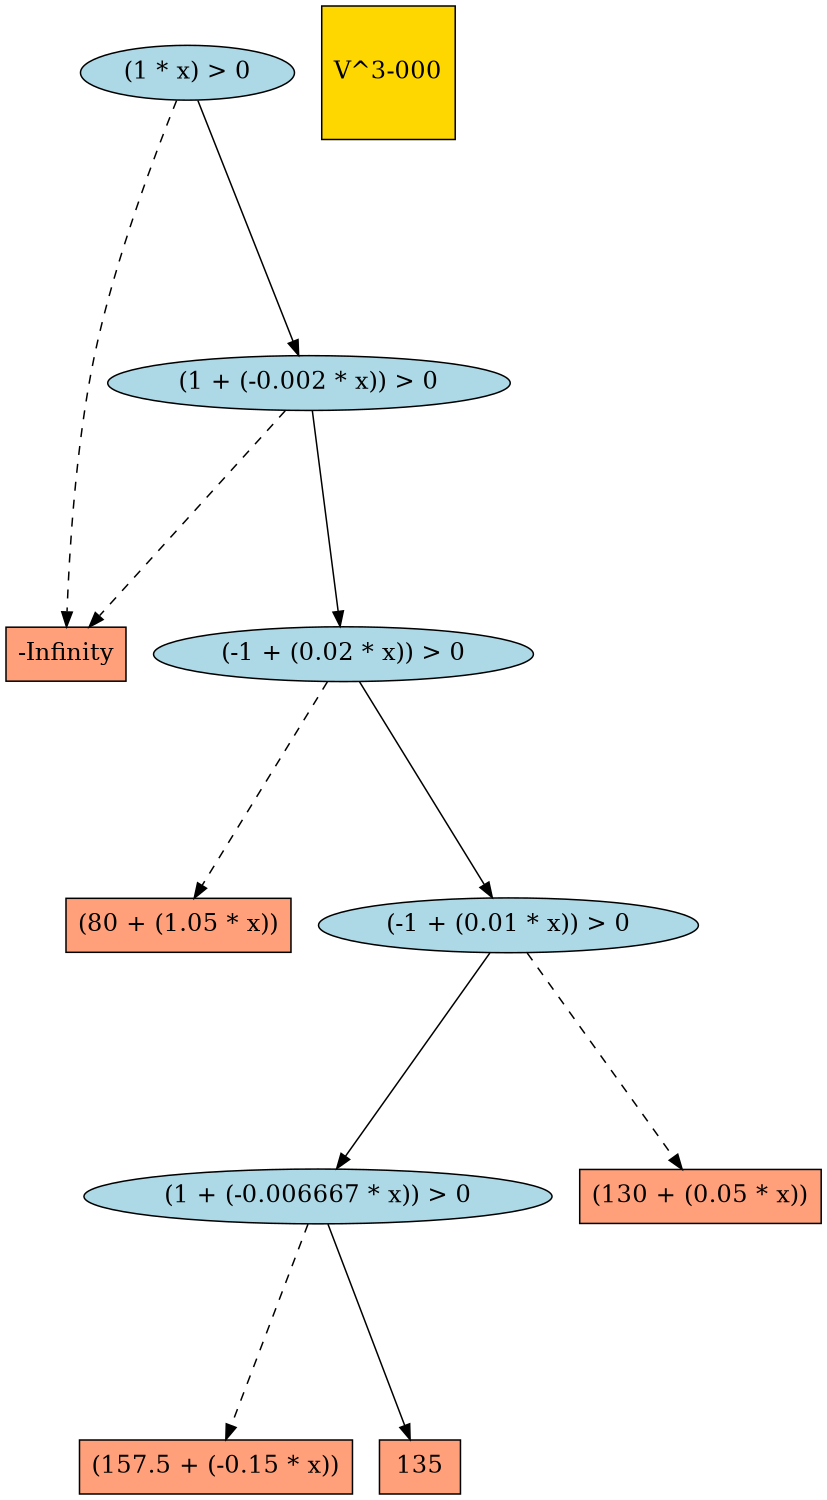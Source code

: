 digraph G { 
graph [ fontname = "Helvetica",fontsize="16",ratio = "auto",
        size="7.5,10",ranksep="2.00" ];
node [fontsize="16"];
"1415" [label="(1 + (-0.006667 * x)) > 0",fillcolor=lightblue,color=black,shape=ellipse,style=filled];
"776" [label="(80 + (1.05 * x))",fillcolor=lightsalmon,color=black,shape=box,style=filled];
"4" [label="-Infinity",fillcolor=lightsalmon,color=black,shape=box,style=filled];
"1419" [label="(1 * x) > 0",fillcolor=lightblue,color=black,shape=ellipse,style=filled];
"1418" [label="(1 + (-0.002 * x)) > 0",fillcolor=lightblue,color=black,shape=ellipse,style=filled];
"1279" [label="(157.5 + (-0.15 * x))",fillcolor=lightsalmon,color=black,shape=box,style=filled];
"1417" [label="(-1 + (0.02 * x)) > 0",fillcolor=lightblue,color=black,shape=ellipse,style=filled];
"1416" [label="(-1 + (0.01 * x)) > 0",fillcolor=lightblue,color=black,shape=ellipse,style=filled];
"1175" [label="135",fillcolor=lightsalmon,color=black,shape=box,style=filled];
"_temp_" [label="V^3-000",fillcolor=gold1,color=black,shape=square,style=filled];
"1100" [label="(130 + (0.05 * x))",fillcolor=lightsalmon,color=black,shape=box,style=filled];
"1415" -> "1279" [color=black,style=dashed];
"1415" -> "1175" [color=black,style=solid];
"1419" -> "4" [color=black,style=dashed];
"1419" -> "1418" [color=black,style=solid];
"1418" -> "4" [color=black,style=dashed];
"1418" -> "1417" [color=black,style=solid];
"1417" -> "776" [color=black,style=dashed];
"1417" -> "1416" [color=black,style=solid];
"1416" -> "1415" [color=black,style=solid];
"1416" -> "1100" [color=black,style=dashed];
}
